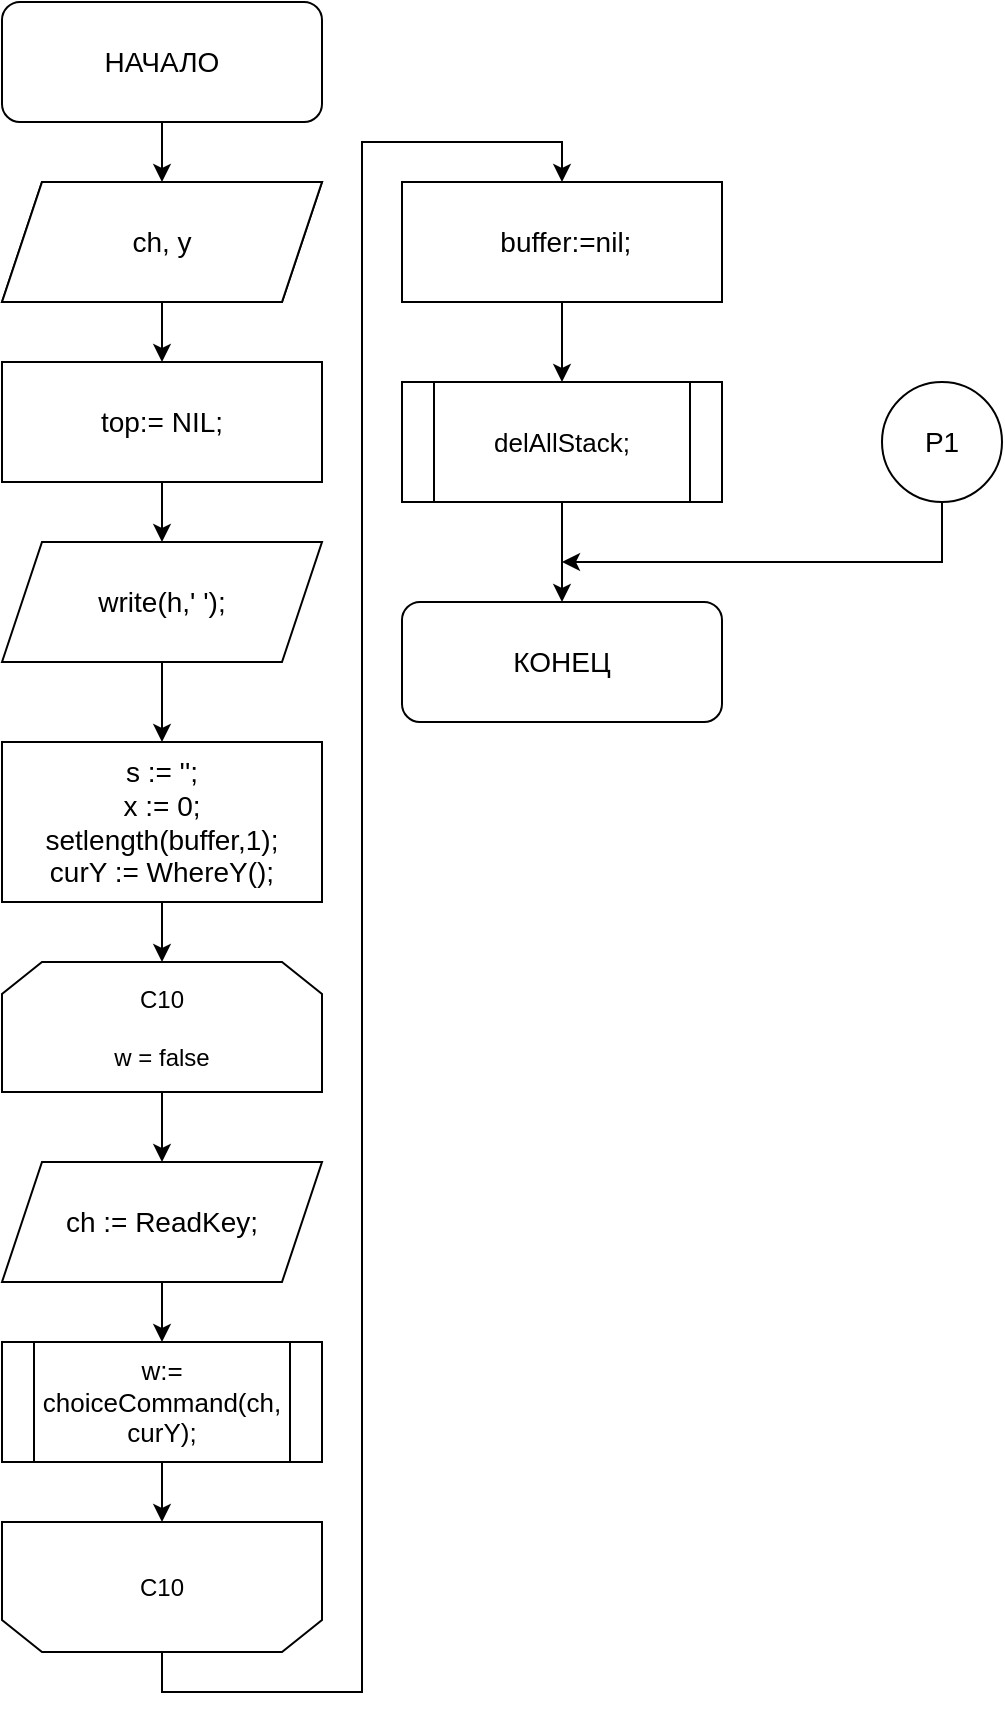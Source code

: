 <mxfile version="14.6.10" type="device"><diagram id="85Q7k-WKTj3of96ox46g" name="Page-1"><mxGraphModel dx="1422" dy="705" grid="1" gridSize="10" guides="1" tooltips="1" connect="1" arrows="1" fold="1" page="1" pageScale="1" pageWidth="827" pageHeight="1169" math="0" shadow="0"><root><mxCell id="0"/><mxCell id="1" parent="0"/><mxCell id="9L5fzUl-aSag3gV_oWSR-3" style="edgeStyle=orthogonalEdgeStyle;rounded=0;orthogonalLoop=1;jettySize=auto;html=1;exitX=0.5;exitY=1;exitDx=0;exitDy=0;entryX=0.5;entryY=0;entryDx=0;entryDy=0;" edge="1" parent="1" source="9L5fzUl-aSag3gV_oWSR-1" target="9L5fzUl-aSag3gV_oWSR-2"><mxGeometry relative="1" as="geometry"/></mxCell><mxCell id="9L5fzUl-aSag3gV_oWSR-1" value="&lt;font&gt;&lt;span style=&quot;font-size: 14px&quot;&gt;НАЧАЛО&lt;/span&gt;&lt;/font&gt;" style="rounded=1;whiteSpace=wrap;html=1;" vertex="1" parent="1"><mxGeometry x="40" y="40" width="160" height="60" as="geometry"/></mxCell><mxCell id="9L5fzUl-aSag3gV_oWSR-5" style="edgeStyle=orthogonalEdgeStyle;rounded=0;orthogonalLoop=1;jettySize=auto;html=1;exitX=0.5;exitY=1;exitDx=0;exitDy=0;entryX=0.5;entryY=0;entryDx=0;entryDy=0;" edge="1" parent="1" source="9L5fzUl-aSag3gV_oWSR-2" target="9L5fzUl-aSag3gV_oWSR-4"><mxGeometry relative="1" as="geometry"/></mxCell><mxCell id="9L5fzUl-aSag3gV_oWSR-2" value="&lt;span style=&quot;font-size: 14px&quot;&gt;clrscr;&lt;/span&gt;" style="shape=parallelogram;perimeter=parallelogramPerimeter;whiteSpace=wrap;html=1;fixedSize=1;" vertex="1" parent="1"><mxGeometry x="40" y="130" width="160" height="60" as="geometry"/></mxCell><mxCell id="9L5fzUl-aSag3gV_oWSR-7" style="edgeStyle=orthogonalEdgeStyle;rounded=0;orthogonalLoop=1;jettySize=auto;html=1;exitX=0.5;exitY=1;exitDx=0;exitDy=0;entryX=0.5;entryY=0;entryDx=0;entryDy=0;" edge="1" parent="1" source="9L5fzUl-aSag3gV_oWSR-4" target="9L5fzUl-aSag3gV_oWSR-6"><mxGeometry relative="1" as="geometry"/></mxCell><mxCell id="9L5fzUl-aSag3gV_oWSR-4" value="&lt;span style=&quot;font-size: 14px&quot;&gt;top:= NIL;&lt;/span&gt;" style="rounded=0;whiteSpace=wrap;html=1;" vertex="1" parent="1"><mxGeometry x="40" y="220" width="160" height="60" as="geometry"/></mxCell><mxCell id="9L5fzUl-aSag3gV_oWSR-9" style="edgeStyle=orthogonalEdgeStyle;rounded=0;orthogonalLoop=1;jettySize=auto;html=1;exitX=0.5;exitY=1;exitDx=0;exitDy=0;entryX=0.5;entryY=0;entryDx=0;entryDy=0;" edge="1" parent="1" source="9L5fzUl-aSag3gV_oWSR-6" target="9L5fzUl-aSag3gV_oWSR-8"><mxGeometry relative="1" as="geometry"/></mxCell><mxCell id="9L5fzUl-aSag3gV_oWSR-6" value="&lt;span style=&quot;font-size: 14px&quot;&gt;write(h,' ');&lt;/span&gt;" style="shape=parallelogram;perimeter=parallelogramPerimeter;whiteSpace=wrap;html=1;fixedSize=1;" vertex="1" parent="1"><mxGeometry x="40" y="310" width="160" height="60" as="geometry"/></mxCell><mxCell id="9L5fzUl-aSag3gV_oWSR-11" style="edgeStyle=orthogonalEdgeStyle;rounded=0;orthogonalLoop=1;jettySize=auto;html=1;exitX=0.5;exitY=1;exitDx=0;exitDy=0;entryX=0.5;entryY=0;entryDx=0;entryDy=0;" edge="1" parent="1" source="9L5fzUl-aSag3gV_oWSR-8" target="9L5fzUl-aSag3gV_oWSR-10"><mxGeometry relative="1" as="geometry"/></mxCell><mxCell id="9L5fzUl-aSag3gV_oWSR-8" value="&lt;div&gt;&lt;span style=&quot;font-size: 14px&quot;&gt;s := '';&lt;/span&gt;&lt;/div&gt;&lt;div&gt;&lt;span style=&quot;font-size: 14px&quot;&gt;x := 0;&lt;/span&gt;&lt;/div&gt;&lt;div&gt;&lt;div&gt;&lt;span style=&quot;font-size: 14px&quot;&gt;setlength(buffer,1);&lt;/span&gt;&lt;/div&gt;&lt;div&gt;&lt;span style=&quot;font-size: 14px&quot;&gt;curY := WhereY();&lt;/span&gt;&lt;/div&gt;&lt;/div&gt;" style="rounded=0;whiteSpace=wrap;html=1;" vertex="1" parent="1"><mxGeometry x="40" y="410" width="160" height="80" as="geometry"/></mxCell><mxCell id="9L5fzUl-aSag3gV_oWSR-14" style="edgeStyle=orthogonalEdgeStyle;rounded=0;orthogonalLoop=1;jettySize=auto;html=1;exitX=0.5;exitY=1;exitDx=0;exitDy=0;entryX=0.5;entryY=0;entryDx=0;entryDy=0;" edge="1" parent="1" source="9L5fzUl-aSag3gV_oWSR-10" target="9L5fzUl-aSag3gV_oWSR-13"><mxGeometry relative="1" as="geometry"/></mxCell><mxCell id="9L5fzUl-aSag3gV_oWSR-10" value="C10&lt;br&gt;&lt;br&gt;w = false" style="shape=loopLimit;whiteSpace=wrap;html=1;" vertex="1" parent="1"><mxGeometry x="40" y="520" width="160" height="65" as="geometry"/></mxCell><mxCell id="9L5fzUl-aSag3gV_oWSR-12" value="&lt;font style=&quot;font-size: 14px&quot;&gt;ch, y&lt;/font&gt;" style="shape=parallelogram;perimeter=parallelogramPerimeter;whiteSpace=wrap;html=1;fixedSize=1;" vertex="1" parent="1"><mxGeometry x="40" y="130" width="160" height="60" as="geometry"/></mxCell><mxCell id="9L5fzUl-aSag3gV_oWSR-16" style="edgeStyle=orthogonalEdgeStyle;rounded=0;orthogonalLoop=1;jettySize=auto;html=1;exitX=0.5;exitY=1;exitDx=0;exitDy=0;entryX=0.5;entryY=0;entryDx=0;entryDy=0;" edge="1" parent="1" source="9L5fzUl-aSag3gV_oWSR-13"><mxGeometry relative="1" as="geometry"><mxPoint x="120" y="710" as="targetPoint"/></mxGeometry></mxCell><mxCell id="9L5fzUl-aSag3gV_oWSR-13" value="&lt;font style=&quot;font-size: 14px&quot;&gt;ch := ReadKey;&lt;/font&gt;" style="shape=parallelogram;perimeter=parallelogramPerimeter;whiteSpace=wrap;html=1;fixedSize=1;" vertex="1" parent="1"><mxGeometry x="40" y="620" width="160" height="60" as="geometry"/></mxCell><mxCell id="9L5fzUl-aSag3gV_oWSR-19" style="edgeStyle=orthogonalEdgeStyle;rounded=0;orthogonalLoop=1;jettySize=auto;html=1;exitX=0.5;exitY=1;exitDx=0;exitDy=0;entryX=0.5;entryY=1;entryDx=0;entryDy=0;" edge="1" parent="1" source="9L5fzUl-aSag3gV_oWSR-17" target="9L5fzUl-aSag3gV_oWSR-18"><mxGeometry relative="1" as="geometry"/></mxCell><mxCell id="9L5fzUl-aSag3gV_oWSR-17" value="&lt;font style=&quot;font-size: 13px&quot;&gt;w:=&lt;br&gt;choiceCommand(ch,&lt;br&gt;curY);&lt;/font&gt;" style="shape=process;whiteSpace=wrap;html=1;backgroundOutline=1;" vertex="1" parent="1"><mxGeometry x="40" y="710" width="160" height="60" as="geometry"/></mxCell><mxCell id="9L5fzUl-aSag3gV_oWSR-21" style="edgeStyle=orthogonalEdgeStyle;rounded=0;orthogonalLoop=1;jettySize=auto;html=1;exitX=0.5;exitY=0;exitDx=0;exitDy=0;entryX=0.5;entryY=0;entryDx=0;entryDy=0;" edge="1" parent="1" source="9L5fzUl-aSag3gV_oWSR-18" target="9L5fzUl-aSag3gV_oWSR-20"><mxGeometry relative="1" as="geometry"/></mxCell><mxCell id="9L5fzUl-aSag3gV_oWSR-18" value="C10" style="shape=loopLimit;whiteSpace=wrap;html=1;direction=west;" vertex="1" parent="1"><mxGeometry x="40" y="800" width="160" height="65" as="geometry"/></mxCell><mxCell id="9L5fzUl-aSag3gV_oWSR-23" style="edgeStyle=orthogonalEdgeStyle;rounded=0;orthogonalLoop=1;jettySize=auto;html=1;exitX=0.5;exitY=1;exitDx=0;exitDy=0;entryX=0.5;entryY=0;entryDx=0;entryDy=0;" edge="1" parent="1" source="9L5fzUl-aSag3gV_oWSR-20" target="9L5fzUl-aSag3gV_oWSR-22"><mxGeometry relative="1" as="geometry"/></mxCell><mxCell id="9L5fzUl-aSag3gV_oWSR-20" value="&lt;span style=&quot;font-size: 14px&quot;&gt;&amp;nbsp;buffer:=nil;&lt;/span&gt;" style="rounded=0;whiteSpace=wrap;html=1;" vertex="1" parent="1"><mxGeometry x="240" y="130" width="160" height="60" as="geometry"/></mxCell><mxCell id="9L5fzUl-aSag3gV_oWSR-25" style="edgeStyle=orthogonalEdgeStyle;rounded=0;orthogonalLoop=1;jettySize=auto;html=1;exitX=0.5;exitY=1;exitDx=0;exitDy=0;entryX=0.5;entryY=0;entryDx=0;entryDy=0;" edge="1" parent="1" source="9L5fzUl-aSag3gV_oWSR-22" target="9L5fzUl-aSag3gV_oWSR-24"><mxGeometry relative="1" as="geometry"/></mxCell><mxCell id="9L5fzUl-aSag3gV_oWSR-22" value="&lt;span style=&quot;font-size: 13px&quot;&gt;delAllStack;&lt;/span&gt;" style="shape=process;whiteSpace=wrap;html=1;backgroundOutline=1;" vertex="1" parent="1"><mxGeometry x="240" y="230" width="160" height="60" as="geometry"/></mxCell><mxCell id="9L5fzUl-aSag3gV_oWSR-24" value="&lt;font&gt;&lt;span style=&quot;font-size: 14px&quot;&gt;КОНЕЦ&lt;/span&gt;&lt;/font&gt;" style="rounded=1;whiteSpace=wrap;html=1;" vertex="1" parent="1"><mxGeometry x="240" y="340" width="160" height="60" as="geometry"/></mxCell><mxCell id="9L5fzUl-aSag3gV_oWSR-27" style="edgeStyle=orthogonalEdgeStyle;rounded=0;orthogonalLoop=1;jettySize=auto;html=1;exitX=0.5;exitY=1;exitDx=0;exitDy=0;" edge="1" parent="1" source="9L5fzUl-aSag3gV_oWSR-26"><mxGeometry relative="1" as="geometry"><mxPoint x="320" y="320" as="targetPoint"/><Array as="points"><mxPoint x="510" y="320"/></Array></mxGeometry></mxCell><mxCell id="9L5fzUl-aSag3gV_oWSR-26" value="&lt;font style=&quot;font-size: 14px&quot;&gt;P1&lt;/font&gt;" style="ellipse;whiteSpace=wrap;html=1;aspect=fixed;" vertex="1" parent="1"><mxGeometry x="480" y="230" width="60" height="60" as="geometry"/></mxCell></root></mxGraphModel></diagram></mxfile>